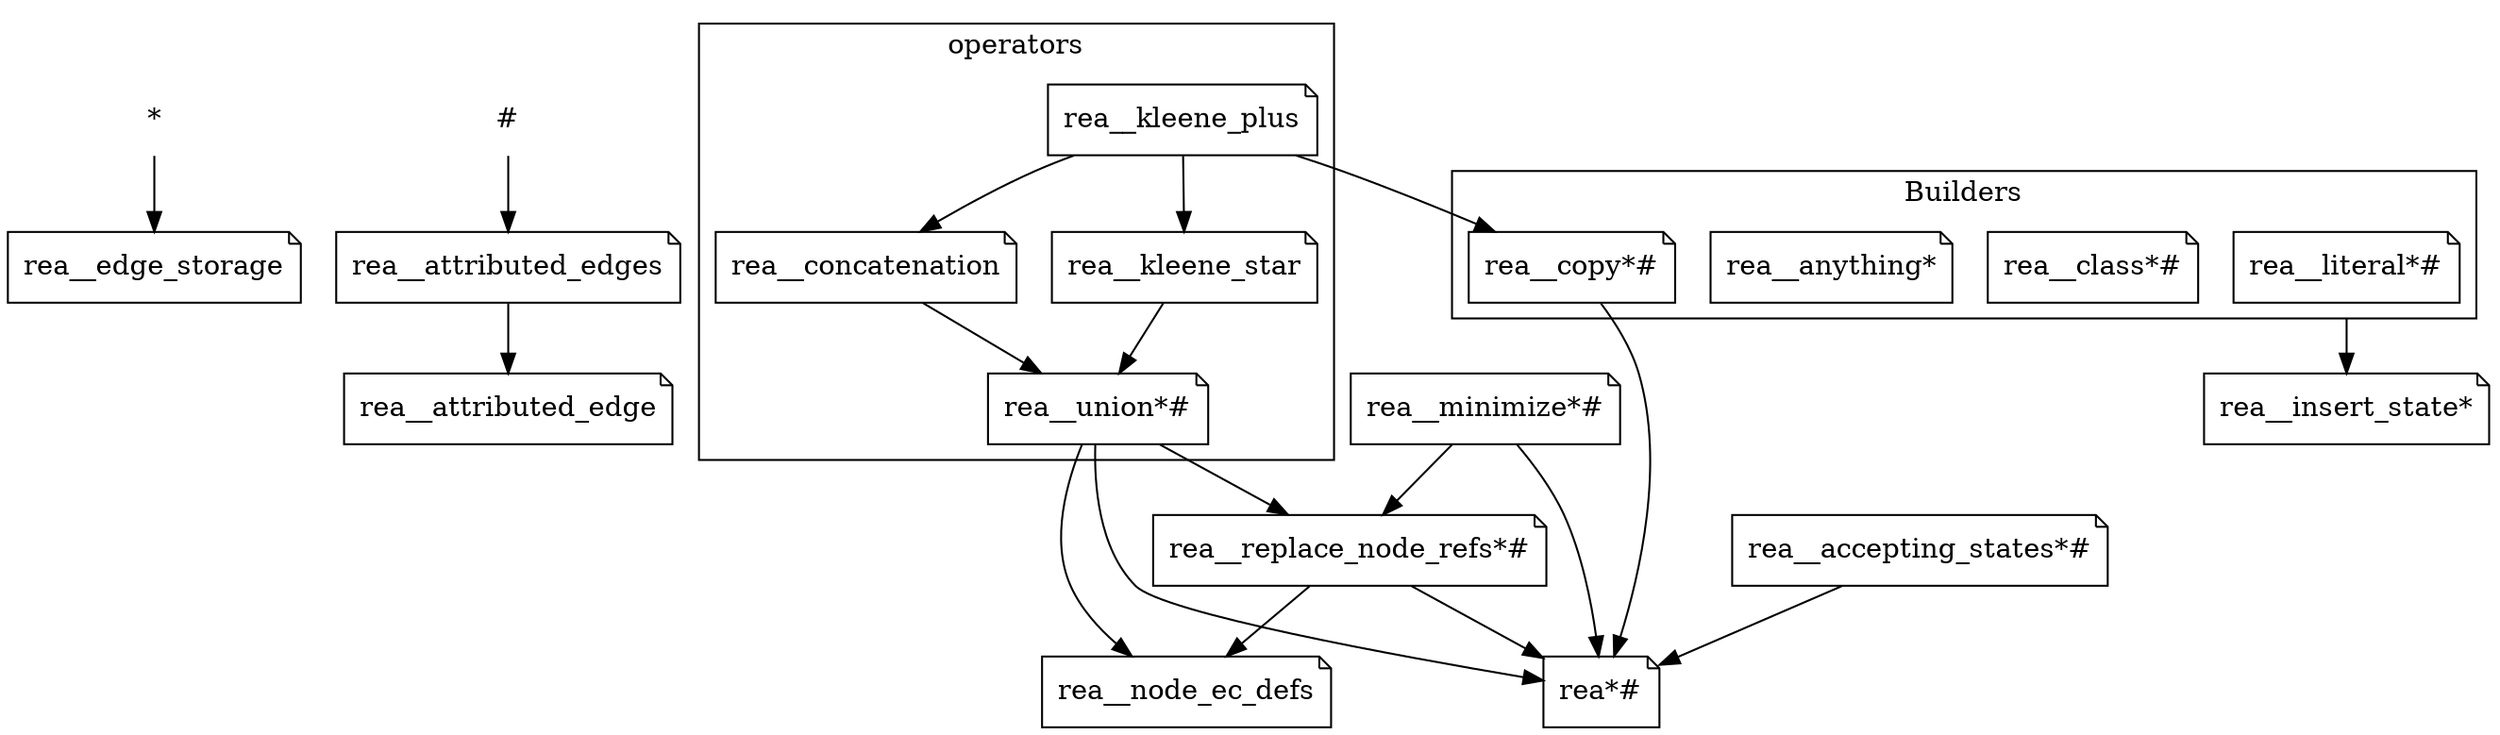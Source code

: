 digraph
{
    compound=true;
    node[shape=note];


    rea__edge_storage;
    asterisk[shape=none;label="*"];
    asterisk->rea__edge_storage;

    rea__attributed_edge;
    rea__attributed_edges;
    rea__attributed_edges->rea__attributed_edge;
    hash[shape=none;label="#"];
    hash->rea__attributed_edges;

    rea[label="rea*#"];

    rea__insert_state[label="rea__insert_state*"];
    subgraph cluster_builders {
        label="Builders";
        rea__literal[label="rea__literal*#"];
        rea__class[label="rea__class*#"];
        rea__anything[label="rea__anything*"];
        rea__copy[label="rea__copy*#"];
    }
    rea__literal->rea__insert_state[ltail=cluster_builders];
    rea__copy->rea;

    subgraph cluster_operators {
    }
    
    
    

    // A
    rea__minimize[label="rea__minimize*#"];
    rea__minimize->rea,rea__replace_node_refs;

    rea__replace_node_refs[label="rea__replace_node_refs*#"];
    rea__replace_node_refs->rea;
    // operators
    subgraph cluster_operators {
        label="operators";
        rea__union[label="rea__union*#"];
        rea__concatenation,rea__kleene_plus,rea__kleene_star;
    }
    rea__node_ec_defs;
    rea__union,rea__replace_node_refs->rea__node_ec_defs;
    rea__union->rea__replace_node_refs,rea;
    rea__concatenation->rea__union;
    rea__kleene_star->rea__union;
    rea__kleene_plus->rea__copy,rea__kleene_star,rea__concatenation;

    rea__accepting_states[label="rea__accepting_states*#"];
    rea__accepting_states->rea;
}

